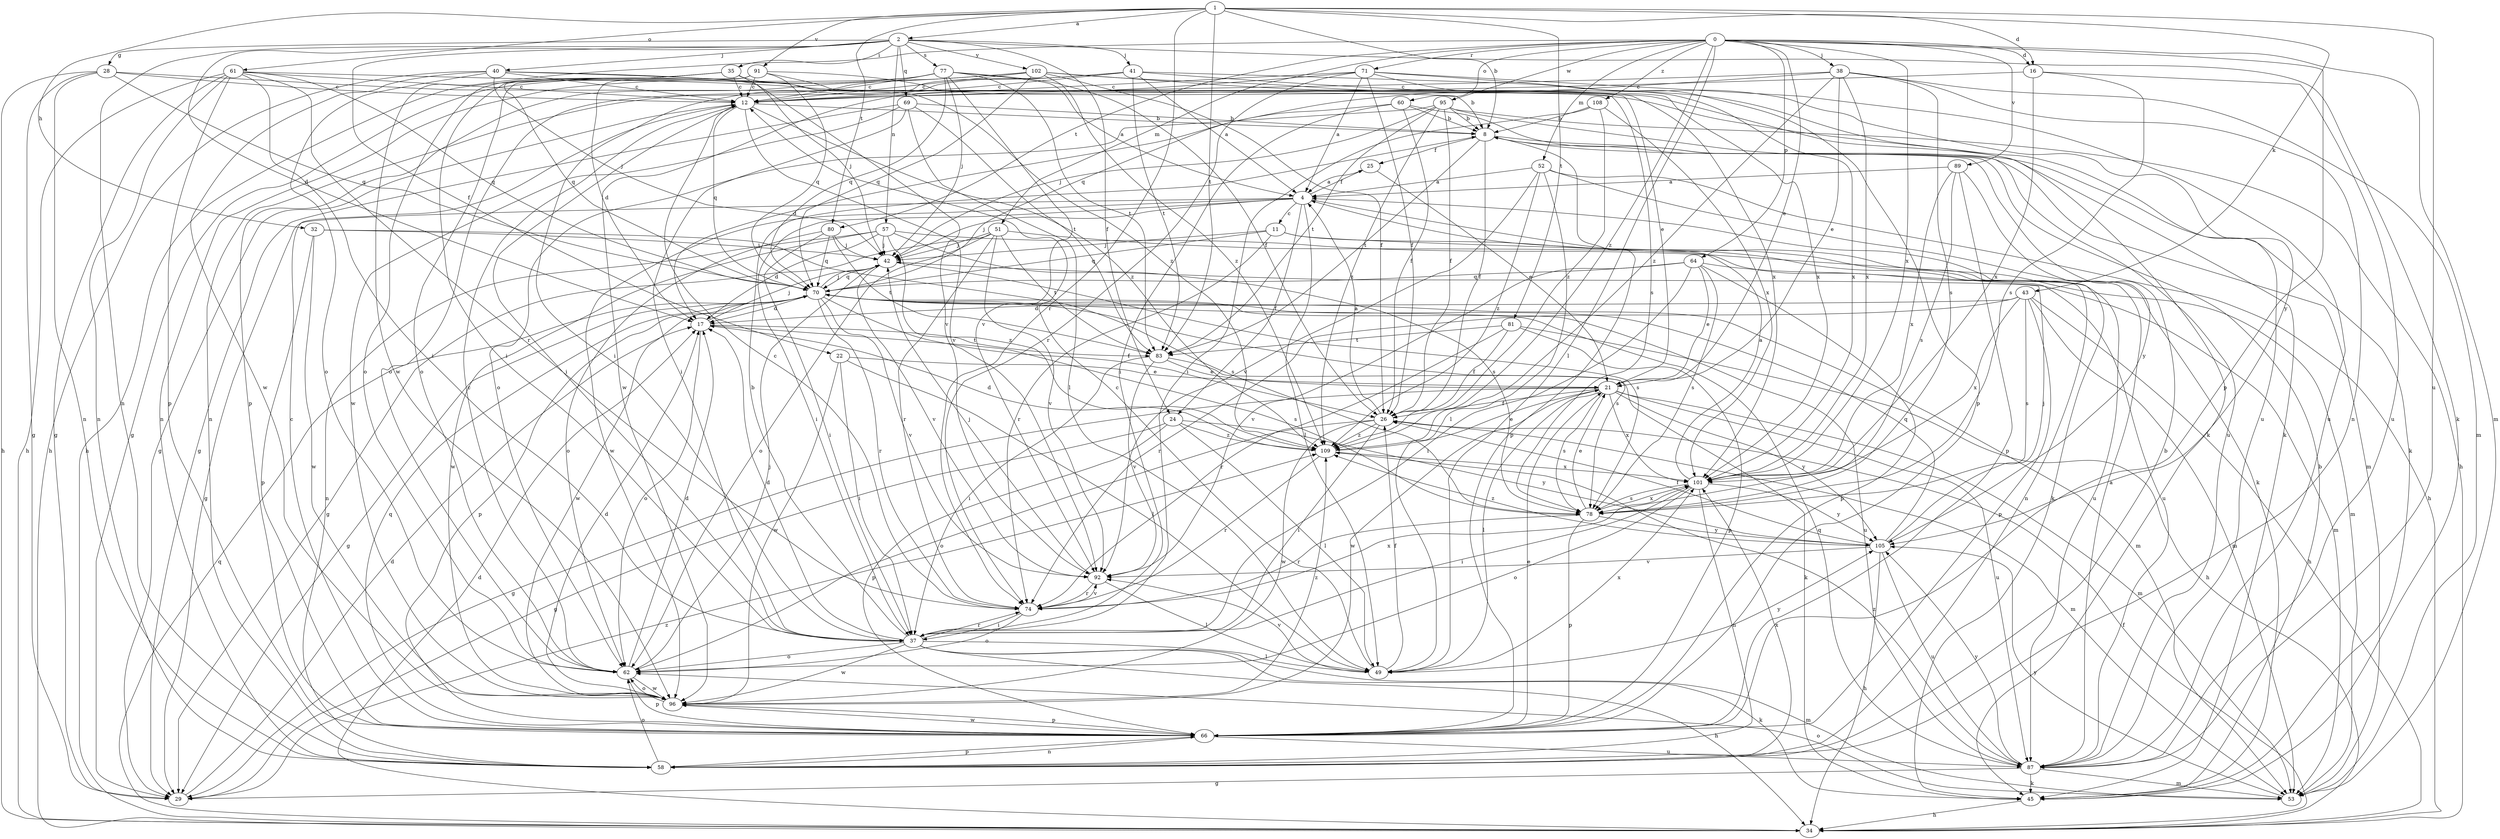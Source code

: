 strict digraph  {
0;
1;
2;
4;
8;
11;
12;
16;
17;
21;
22;
24;
25;
26;
28;
29;
32;
34;
35;
37;
38;
40;
41;
42;
43;
45;
49;
51;
52;
53;
57;
58;
60;
61;
62;
64;
66;
69;
70;
71;
74;
77;
78;
80;
81;
83;
87;
89;
91;
92;
95;
96;
101;
102;
105;
108;
109;
0 -> 16  [label=d];
0 -> 21  [label=e];
0 -> 38  [label=j];
0 -> 49  [label=l];
0 -> 51  [label=m];
0 -> 52  [label=m];
0 -> 53  [label=m];
0 -> 60  [label=o];
0 -> 64  [label=p];
0 -> 66  [label=p];
0 -> 71  [label=r];
0 -> 80  [label=t];
0 -> 89  [label=v];
0 -> 95  [label=w];
0 -> 96  [label=w];
0 -> 101  [label=x];
0 -> 108  [label=z];
0 -> 109  [label=z];
1 -> 2  [label=a];
1 -> 8  [label=b];
1 -> 16  [label=d];
1 -> 32  [label=h];
1 -> 43  [label=k];
1 -> 61  [label=o];
1 -> 74  [label=r];
1 -> 80  [label=t];
1 -> 81  [label=t];
1 -> 83  [label=t];
1 -> 87  [label=u];
1 -> 91  [label=v];
2 -> 17  [label=d];
2 -> 22  [label=f];
2 -> 24  [label=f];
2 -> 28  [label=g];
2 -> 35  [label=i];
2 -> 40  [label=j];
2 -> 41  [label=j];
2 -> 45  [label=k];
2 -> 57  [label=n];
2 -> 58  [label=n];
2 -> 69  [label=q];
2 -> 77  [label=s];
2 -> 102  [label=y];
4 -> 11  [label=c];
4 -> 24  [label=f];
4 -> 25  [label=f];
4 -> 29  [label=g];
4 -> 37  [label=i];
4 -> 42  [label=j];
4 -> 45  [label=k];
4 -> 49  [label=l];
4 -> 96  [label=w];
8 -> 25  [label=f];
8 -> 26  [label=f];
8 -> 53  [label=m];
8 -> 66  [label=p];
8 -> 83  [label=t];
11 -> 42  [label=j];
11 -> 58  [label=n];
11 -> 70  [label=q];
11 -> 74  [label=r];
11 -> 87  [label=u];
12 -> 8  [label=b];
12 -> 29  [label=g];
12 -> 37  [label=i];
12 -> 70  [label=q];
12 -> 92  [label=v];
12 -> 109  [label=z];
16 -> 12  [label=c];
16 -> 78  [label=s];
16 -> 87  [label=u];
16 -> 101  [label=x];
17 -> 42  [label=j];
17 -> 62  [label=o];
17 -> 78  [label=s];
17 -> 83  [label=t];
21 -> 26  [label=f];
21 -> 29  [label=g];
21 -> 49  [label=l];
21 -> 53  [label=m];
21 -> 78  [label=s];
21 -> 87  [label=u];
21 -> 96  [label=w];
21 -> 101  [label=x];
21 -> 105  [label=y];
22 -> 21  [label=e];
22 -> 37  [label=i];
22 -> 49  [label=l];
22 -> 96  [label=w];
24 -> 29  [label=g];
24 -> 49  [label=l];
24 -> 66  [label=p];
24 -> 105  [label=y];
24 -> 109  [label=z];
25 -> 4  [label=a];
25 -> 21  [label=e];
26 -> 4  [label=a];
26 -> 37  [label=i];
26 -> 53  [label=m];
26 -> 62  [label=o];
26 -> 96  [label=w];
26 -> 109  [label=z];
28 -> 8  [label=b];
28 -> 12  [label=c];
28 -> 29  [label=g];
28 -> 34  [label=h];
28 -> 58  [label=n];
28 -> 70  [label=q];
29 -> 17  [label=d];
29 -> 109  [label=z];
32 -> 42  [label=j];
32 -> 66  [label=p];
32 -> 78  [label=s];
32 -> 96  [label=w];
34 -> 17  [label=d];
34 -> 26  [label=f];
34 -> 70  [label=q];
35 -> 12  [label=c];
35 -> 37  [label=i];
35 -> 42  [label=j];
35 -> 62  [label=o];
35 -> 70  [label=q];
35 -> 109  [label=z];
37 -> 8  [label=b];
37 -> 17  [label=d];
37 -> 34  [label=h];
37 -> 45  [label=k];
37 -> 49  [label=l];
37 -> 53  [label=m];
37 -> 62  [label=o];
37 -> 74  [label=r];
37 -> 96  [label=w];
38 -> 12  [label=c];
38 -> 21  [label=e];
38 -> 53  [label=m];
38 -> 58  [label=n];
38 -> 70  [label=q];
38 -> 78  [label=s];
38 -> 101  [label=x];
38 -> 109  [label=z];
40 -> 12  [label=c];
40 -> 34  [label=h];
40 -> 42  [label=j];
40 -> 62  [label=o];
40 -> 78  [label=s];
40 -> 92  [label=v];
40 -> 96  [label=w];
41 -> 4  [label=a];
41 -> 12  [label=c];
41 -> 37  [label=i];
41 -> 58  [label=n];
41 -> 83  [label=t];
41 -> 101  [label=x];
41 -> 105  [label=y];
42 -> 70  [label=q];
42 -> 78  [label=s];
42 -> 92  [label=v];
43 -> 17  [label=d];
43 -> 34  [label=h];
43 -> 53  [label=m];
43 -> 66  [label=p];
43 -> 74  [label=r];
43 -> 78  [label=s];
43 -> 101  [label=x];
45 -> 8  [label=b];
45 -> 34  [label=h];
49 -> 12  [label=c];
49 -> 26  [label=f];
49 -> 92  [label=v];
49 -> 101  [label=x];
49 -> 105  [label=y];
51 -> 29  [label=g];
51 -> 42  [label=j];
51 -> 62  [label=o];
51 -> 74  [label=r];
51 -> 83  [label=t];
51 -> 87  [label=u];
51 -> 92  [label=v];
52 -> 4  [label=a];
52 -> 34  [label=h];
52 -> 45  [label=k];
52 -> 49  [label=l];
52 -> 92  [label=v];
52 -> 109  [label=z];
53 -> 62  [label=o];
53 -> 105  [label=y];
57 -> 17  [label=d];
57 -> 42  [label=j];
57 -> 53  [label=m];
57 -> 58  [label=n];
57 -> 78  [label=s];
57 -> 96  [label=w];
57 -> 109  [label=z];
58 -> 8  [label=b];
58 -> 62  [label=o];
58 -> 66  [label=p];
58 -> 101  [label=x];
60 -> 8  [label=b];
60 -> 17  [label=d];
60 -> 26  [label=f];
60 -> 37  [label=i];
60 -> 87  [label=u];
61 -> 12  [label=c];
61 -> 29  [label=g];
61 -> 34  [label=h];
61 -> 37  [label=i];
61 -> 58  [label=n];
61 -> 66  [label=p];
61 -> 70  [label=q];
61 -> 74  [label=r];
61 -> 87  [label=u];
62 -> 12  [label=c];
62 -> 17  [label=d];
62 -> 42  [label=j];
62 -> 66  [label=p];
62 -> 96  [label=w];
64 -> 21  [label=e];
64 -> 37  [label=i];
64 -> 53  [label=m];
64 -> 66  [label=p];
64 -> 70  [label=q];
64 -> 78  [label=s];
64 -> 92  [label=v];
66 -> 12  [label=c];
66 -> 21  [label=e];
66 -> 58  [label=n];
66 -> 70  [label=q];
66 -> 87  [label=u];
66 -> 96  [label=w];
69 -> 8  [label=b];
69 -> 29  [label=g];
69 -> 37  [label=i];
69 -> 49  [label=l];
69 -> 83  [label=t];
69 -> 96  [label=w];
70 -> 17  [label=d];
70 -> 26  [label=f];
70 -> 29  [label=g];
70 -> 42  [label=j];
70 -> 53  [label=m];
70 -> 66  [label=p];
70 -> 74  [label=r];
70 -> 78  [label=s];
70 -> 87  [label=u];
70 -> 92  [label=v];
70 -> 96  [label=w];
71 -> 4  [label=a];
71 -> 12  [label=c];
71 -> 26  [label=f];
71 -> 66  [label=p];
71 -> 74  [label=r];
71 -> 87  [label=u];
71 -> 96  [label=w];
71 -> 101  [label=x];
74 -> 12  [label=c];
74 -> 37  [label=i];
74 -> 62  [label=o];
74 -> 92  [label=v];
74 -> 101  [label=x];
77 -> 4  [label=a];
77 -> 12  [label=c];
77 -> 26  [label=f];
77 -> 29  [label=g];
77 -> 34  [label=h];
77 -> 42  [label=j];
77 -> 58  [label=n];
77 -> 70  [label=q];
77 -> 83  [label=t];
77 -> 92  [label=v];
78 -> 21  [label=e];
78 -> 66  [label=p];
78 -> 74  [label=r];
78 -> 101  [label=x];
78 -> 105  [label=y];
80 -> 37  [label=i];
80 -> 42  [label=j];
80 -> 62  [label=o];
80 -> 70  [label=q];
80 -> 83  [label=t];
81 -> 26  [label=f];
81 -> 34  [label=h];
81 -> 66  [label=p];
81 -> 74  [label=r];
81 -> 83  [label=t];
83 -> 21  [label=e];
83 -> 37  [label=i];
83 -> 45  [label=k];
83 -> 92  [label=v];
87 -> 4  [label=a];
87 -> 29  [label=g];
87 -> 45  [label=k];
87 -> 53  [label=m];
87 -> 70  [label=q];
87 -> 105  [label=y];
87 -> 109  [label=z];
89 -> 4  [label=a];
89 -> 66  [label=p];
89 -> 78  [label=s];
89 -> 101  [label=x];
89 -> 105  [label=y];
91 -> 12  [label=c];
91 -> 17  [label=d];
91 -> 21  [label=e];
91 -> 45  [label=k];
91 -> 62  [label=o];
91 -> 70  [label=q];
92 -> 42  [label=j];
92 -> 49  [label=l];
92 -> 74  [label=r];
95 -> 8  [label=b];
95 -> 26  [label=f];
95 -> 34  [label=h];
95 -> 42  [label=j];
95 -> 45  [label=k];
95 -> 62  [label=o];
95 -> 83  [label=t];
95 -> 109  [label=z];
96 -> 17  [label=d];
96 -> 62  [label=o];
96 -> 66  [label=p];
96 -> 109  [label=z];
101 -> 4  [label=a];
101 -> 37  [label=i];
101 -> 58  [label=n];
101 -> 62  [label=o];
101 -> 78  [label=s];
101 -> 105  [label=y];
102 -> 12  [label=c];
102 -> 26  [label=f];
102 -> 45  [label=k];
102 -> 62  [label=o];
102 -> 66  [label=p];
102 -> 70  [label=q];
102 -> 101  [label=x];
102 -> 109  [label=z];
105 -> 26  [label=f];
105 -> 34  [label=h];
105 -> 42  [label=j];
105 -> 70  [label=q];
105 -> 87  [label=u];
105 -> 92  [label=v];
105 -> 109  [label=z];
108 -> 8  [label=b];
108 -> 37  [label=i];
108 -> 101  [label=x];
108 -> 109  [label=z];
109 -> 17  [label=d];
109 -> 21  [label=e];
109 -> 74  [label=r];
109 -> 101  [label=x];
}
